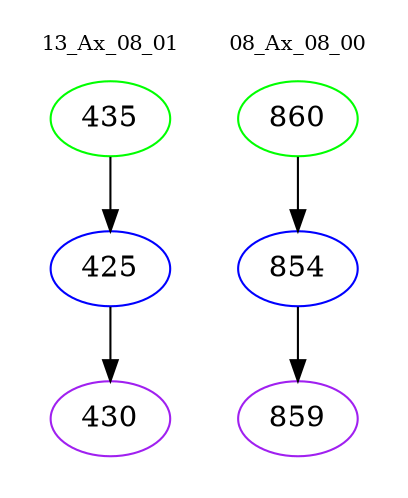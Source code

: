 digraph{
subgraph cluster_0 {
color = white
label = "13_Ax_08_01";
fontsize=10;
T0_435 [label="435", color="green"]
T0_435 -> T0_425 [color="black"]
T0_425 [label="425", color="blue"]
T0_425 -> T0_430 [color="black"]
T0_430 [label="430", color="purple"]
}
subgraph cluster_1 {
color = white
label = "08_Ax_08_00";
fontsize=10;
T1_860 [label="860", color="green"]
T1_860 -> T1_854 [color="black"]
T1_854 [label="854", color="blue"]
T1_854 -> T1_859 [color="black"]
T1_859 [label="859", color="purple"]
}
}
